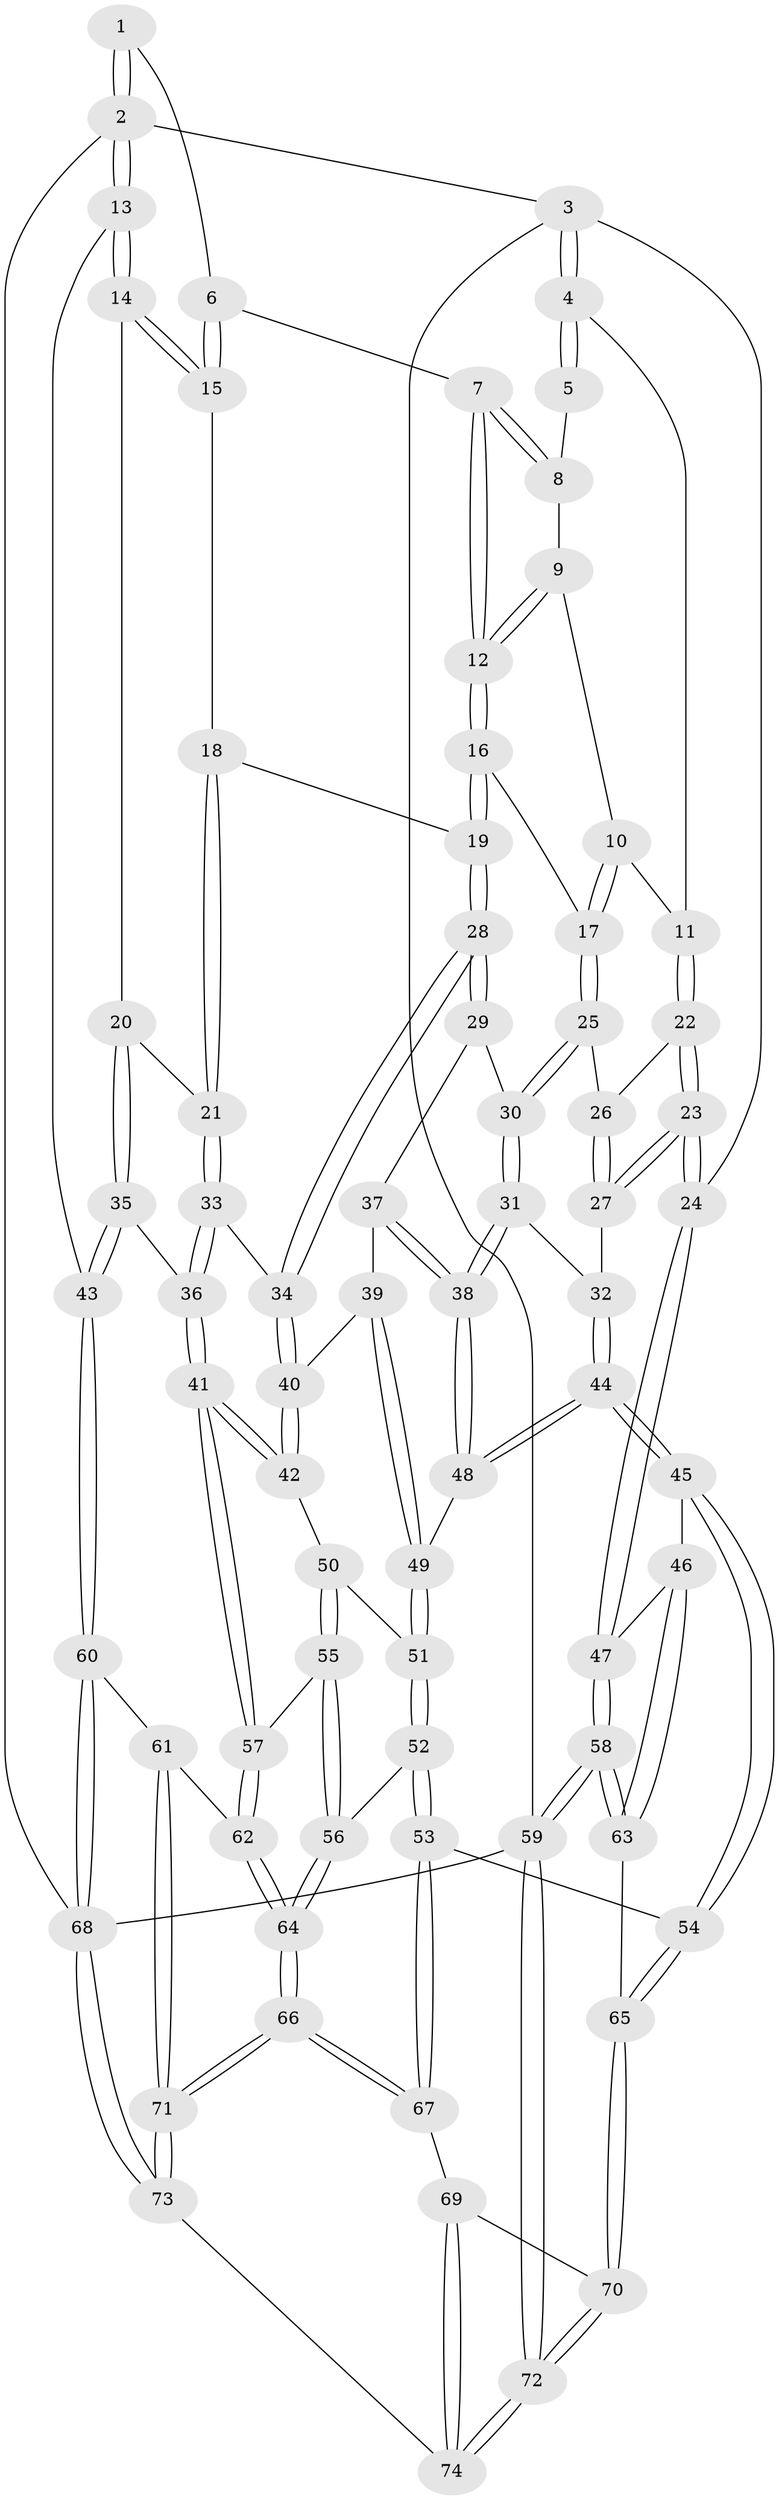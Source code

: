 // Generated by graph-tools (version 1.1) at 2025/03/03/09/25 03:03:27]
// undirected, 74 vertices, 182 edges
graph export_dot {
graph [start="1"]
  node [color=gray90,style=filled];
  1 [pos="+0.7190927149451257+0"];
  2 [pos="+1+0"];
  3 [pos="+0+0"];
  4 [pos="+0.14254889118173725+0"];
  5 [pos="+0.3150298980156388+0"];
  6 [pos="+0.7143827875578104+0"];
  7 [pos="+0.5957854284354054+0.07141632154556263"];
  8 [pos="+0.43576337102487+0.006019031336881466"];
  9 [pos="+0.44157588130366404+0.09450256548294418"];
  10 [pos="+0.4174059656079902+0.11752152400675896"];
  11 [pos="+0.22440831768644323+0.09971003072408362"];
  12 [pos="+0.5640036948093828+0.13272394436939955"];
  13 [pos="+1+0.21954567340982648"];
  14 [pos="+1+0.21761559160253835"];
  15 [pos="+0.7953621607096723+0.09770341299849715"];
  16 [pos="+0.5624912478528261+0.22750020367501075"];
  17 [pos="+0.43170374617469254+0.22941418874570285"];
  18 [pos="+0.7626416896798431+0.16535441124827277"];
  19 [pos="+0.5837621236401387+0.25417661797601826"];
  20 [pos="+0.8245382415699202+0.3269675164933398"];
  21 [pos="+0.7848356893682998+0.3182878441306299"];
  22 [pos="+0.2232714004332808+0.12052012054821111"];
  23 [pos="+0+0.38774144712999725"];
  24 [pos="+0+0.3904948403252686"];
  25 [pos="+0.3617712063699025+0.26980071329650857"];
  26 [pos="+0.27127673436252503+0.20592102878660806"];
  27 [pos="+0.16515976308271538+0.39770165340171965"];
  28 [pos="+0.5963627115010713+0.309221022392996"];
  29 [pos="+0.45473184382118387+0.3665700536940682"];
  30 [pos="+0.3651652604616465+0.31571623043102626"];
  31 [pos="+0.32102938455342483+0.3948893285060788"];
  32 [pos="+0.205691149699807+0.4179486480783577"];
  33 [pos="+0.6759816814376735+0.3733362426580337"];
  34 [pos="+0.636638780488453+0.3666927870487733"];
  35 [pos="+0.874509405838461+0.5434603477900187"];
  36 [pos="+0.8074474178685147+0.5653637135872213"];
  37 [pos="+0.4562838298725198+0.3890779844445998"];
  38 [pos="+0.3897803556533423+0.49928781310589115"];
  39 [pos="+0.5358504413419835+0.4771148016084421"];
  40 [pos="+0.5940959987251705+0.4383692245674554"];
  41 [pos="+0.8024985656833499+0.5708415082932355"];
  42 [pos="+0.6461532891271676+0.5453610403614376"];
  43 [pos="+1+0.5457885886105567"];
  44 [pos="+0.2668844586941687+0.6232867890061897"];
  45 [pos="+0.2550245590842573+0.6500407829770274"];
  46 [pos="+0+0.5100274166913528"];
  47 [pos="+0+0.45735349826460037"];
  48 [pos="+0.39610562629116236+0.5224589795297193"];
  49 [pos="+0.48373061713674753+0.5458620354261858"];
  50 [pos="+0.5902533347558165+0.602762362478159"];
  51 [pos="+0.4901172910615226+0.5585569583122603"];
  52 [pos="+0.4666948917042934+0.7117256637800933"];
  53 [pos="+0.4459019552154277+0.732393315619148"];
  54 [pos="+0.2556604252735435+0.6571074040724834"];
  55 [pos="+0.6232029009742832+0.671242993928084"];
  56 [pos="+0.6096521777507329+0.7071930190801863"];
  57 [pos="+0.7851372746264911+0.612061549993365"];
  58 [pos="+0+1"];
  59 [pos="+0+1"];
  60 [pos="+1+0.6501314047539722"];
  61 [pos="+0.9084609441814663+0.774996769478934"];
  62 [pos="+0.7915563143191725+0.7039427245112404"];
  63 [pos="+0.1348871193273174+0.7546770933043327"];
  64 [pos="+0.6790301185735624+0.8751664086309483"];
  65 [pos="+0.2210866794965683+0.7264845065129089"];
  66 [pos="+0.6790215461592206+0.8752631944132803"];
  67 [pos="+0.45414011840026525+0.8416620670854609"];
  68 [pos="+1+1"];
  69 [pos="+0.4370461717725222+0.8605813438383981"];
  70 [pos="+0.2701702093925565+0.8554351021894381"];
  71 [pos="+0.78407873800698+1"];
  72 [pos="+0.08845030515771826+1"];
  73 [pos="+0.8036115935009466+1"];
  74 [pos="+0.4249794871202848+1"];
  1 -- 2;
  1 -- 2;
  1 -- 6;
  2 -- 3;
  2 -- 13;
  2 -- 13;
  2 -- 68;
  3 -- 4;
  3 -- 4;
  3 -- 24;
  3 -- 59;
  4 -- 5;
  4 -- 5;
  4 -- 11;
  5 -- 8;
  6 -- 7;
  6 -- 15;
  6 -- 15;
  7 -- 8;
  7 -- 8;
  7 -- 12;
  7 -- 12;
  8 -- 9;
  9 -- 10;
  9 -- 12;
  9 -- 12;
  10 -- 11;
  10 -- 17;
  10 -- 17;
  11 -- 22;
  11 -- 22;
  12 -- 16;
  12 -- 16;
  13 -- 14;
  13 -- 14;
  13 -- 43;
  14 -- 15;
  14 -- 15;
  14 -- 20;
  15 -- 18;
  16 -- 17;
  16 -- 19;
  16 -- 19;
  17 -- 25;
  17 -- 25;
  18 -- 19;
  18 -- 21;
  18 -- 21;
  19 -- 28;
  19 -- 28;
  20 -- 21;
  20 -- 35;
  20 -- 35;
  21 -- 33;
  21 -- 33;
  22 -- 23;
  22 -- 23;
  22 -- 26;
  23 -- 24;
  23 -- 24;
  23 -- 27;
  23 -- 27;
  24 -- 47;
  24 -- 47;
  25 -- 26;
  25 -- 30;
  25 -- 30;
  26 -- 27;
  26 -- 27;
  27 -- 32;
  28 -- 29;
  28 -- 29;
  28 -- 34;
  28 -- 34;
  29 -- 30;
  29 -- 37;
  30 -- 31;
  30 -- 31;
  31 -- 32;
  31 -- 38;
  31 -- 38;
  32 -- 44;
  32 -- 44;
  33 -- 34;
  33 -- 36;
  33 -- 36;
  34 -- 40;
  34 -- 40;
  35 -- 36;
  35 -- 43;
  35 -- 43;
  36 -- 41;
  36 -- 41;
  37 -- 38;
  37 -- 38;
  37 -- 39;
  38 -- 48;
  38 -- 48;
  39 -- 40;
  39 -- 49;
  39 -- 49;
  40 -- 42;
  40 -- 42;
  41 -- 42;
  41 -- 42;
  41 -- 57;
  41 -- 57;
  42 -- 50;
  43 -- 60;
  43 -- 60;
  44 -- 45;
  44 -- 45;
  44 -- 48;
  44 -- 48;
  45 -- 46;
  45 -- 54;
  45 -- 54;
  46 -- 47;
  46 -- 63;
  46 -- 63;
  47 -- 58;
  47 -- 58;
  48 -- 49;
  49 -- 51;
  49 -- 51;
  50 -- 51;
  50 -- 55;
  50 -- 55;
  51 -- 52;
  51 -- 52;
  52 -- 53;
  52 -- 53;
  52 -- 56;
  53 -- 54;
  53 -- 67;
  53 -- 67;
  54 -- 65;
  54 -- 65;
  55 -- 56;
  55 -- 56;
  55 -- 57;
  56 -- 64;
  56 -- 64;
  57 -- 62;
  57 -- 62;
  58 -- 59;
  58 -- 59;
  58 -- 63;
  58 -- 63;
  59 -- 72;
  59 -- 72;
  59 -- 68;
  60 -- 61;
  60 -- 68;
  60 -- 68;
  61 -- 62;
  61 -- 71;
  61 -- 71;
  62 -- 64;
  62 -- 64;
  63 -- 65;
  64 -- 66;
  64 -- 66;
  65 -- 70;
  65 -- 70;
  66 -- 67;
  66 -- 67;
  66 -- 71;
  66 -- 71;
  67 -- 69;
  68 -- 73;
  68 -- 73;
  69 -- 70;
  69 -- 74;
  69 -- 74;
  70 -- 72;
  70 -- 72;
  71 -- 73;
  71 -- 73;
  72 -- 74;
  72 -- 74;
  73 -- 74;
}
